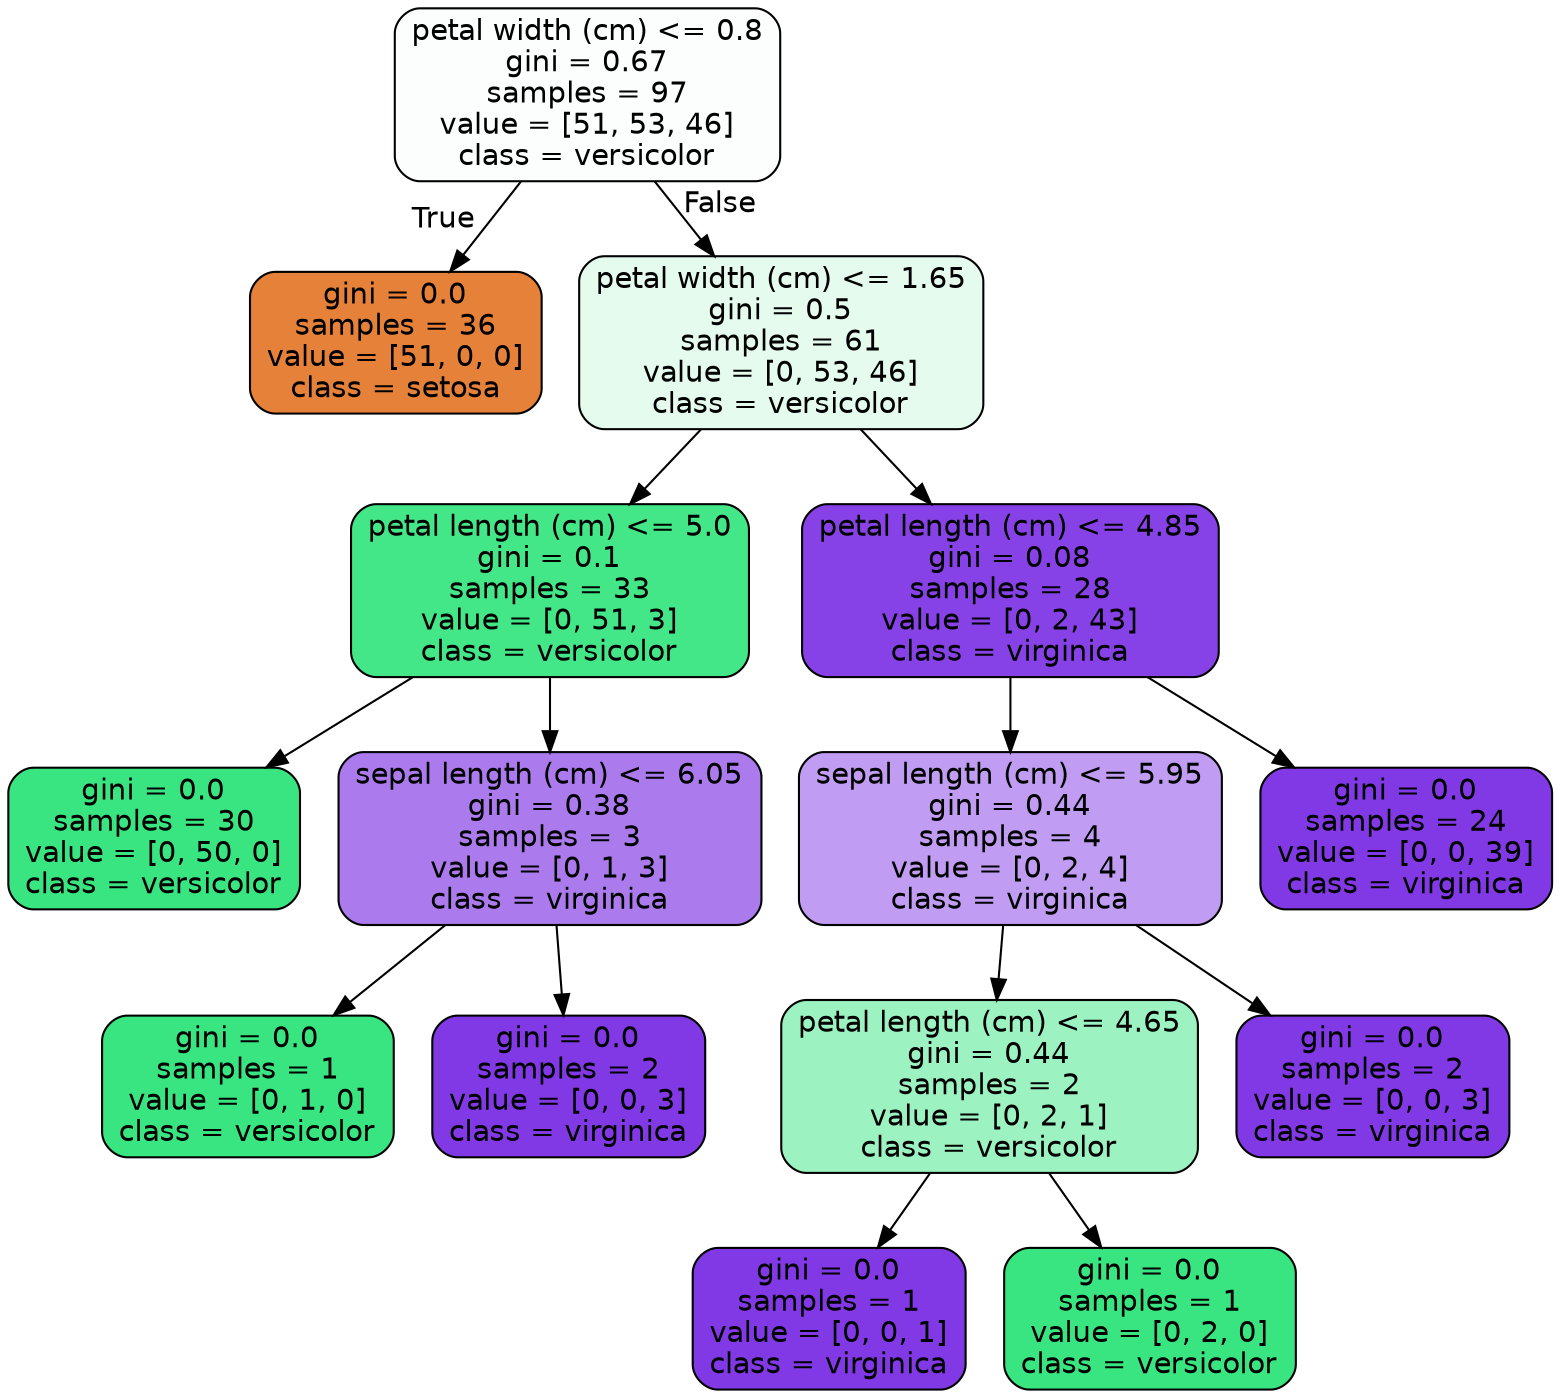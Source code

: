 digraph Tree {
node [shape=box, style="filled, rounded", color="black", fontname=helvetica] ;
edge [fontname=helvetica] ;
0 [label="petal width (cm) <= 0.8\ngini = 0.67\nsamples = 97\nvalue = [51, 53, 46]\nclass = versicolor", fillcolor="#39e58105"] ;
1 [label="gini = 0.0\nsamples = 36\nvalue = [51, 0, 0]\nclass = setosa", fillcolor="#e58139ff"] ;
0 -> 1 [labeldistance=2.5, labelangle=45, headlabel="True"] ;
2 [label="petal width (cm) <= 1.65\ngini = 0.5\nsamples = 61\nvalue = [0, 53, 46]\nclass = versicolor", fillcolor="#39e58122"] ;
0 -> 2 [labeldistance=2.5, labelangle=-45, headlabel="False"] ;
3 [label="petal length (cm) <= 5.0\ngini = 0.1\nsamples = 33\nvalue = [0, 51, 3]\nclass = versicolor", fillcolor="#39e581f0"] ;
2 -> 3 ;
4 [label="gini = 0.0\nsamples = 30\nvalue = [0, 50, 0]\nclass = versicolor", fillcolor="#39e581ff"] ;
3 -> 4 ;
5 [label="sepal length (cm) <= 6.05\ngini = 0.38\nsamples = 3\nvalue = [0, 1, 3]\nclass = virginica", fillcolor="#8139e5aa"] ;
3 -> 5 ;
6 [label="gini = 0.0\nsamples = 1\nvalue = [0, 1, 0]\nclass = versicolor", fillcolor="#39e581ff"] ;
5 -> 6 ;
7 [label="gini = 0.0\nsamples = 2\nvalue = [0, 0, 3]\nclass = virginica", fillcolor="#8139e5ff"] ;
5 -> 7 ;
8 [label="petal length (cm) <= 4.85\ngini = 0.08\nsamples = 28\nvalue = [0, 2, 43]\nclass = virginica", fillcolor="#8139e5f3"] ;
2 -> 8 ;
9 [label="sepal length (cm) <= 5.95\ngini = 0.44\nsamples = 4\nvalue = [0, 2, 4]\nclass = virginica", fillcolor="#8139e57f"] ;
8 -> 9 ;
10 [label="petal length (cm) <= 4.65\ngini = 0.44\nsamples = 2\nvalue = [0, 2, 1]\nclass = versicolor", fillcolor="#39e5817f"] ;
9 -> 10 ;
11 [label="gini = 0.0\nsamples = 1\nvalue = [0, 0, 1]\nclass = virginica", fillcolor="#8139e5ff"] ;
10 -> 11 ;
12 [label="gini = 0.0\nsamples = 1\nvalue = [0, 2, 0]\nclass = versicolor", fillcolor="#39e581ff"] ;
10 -> 12 ;
13 [label="gini = 0.0\nsamples = 2\nvalue = [0, 0, 3]\nclass = virginica", fillcolor="#8139e5ff"] ;
9 -> 13 ;
14 [label="gini = 0.0\nsamples = 24\nvalue = [0, 0, 39]\nclass = virginica", fillcolor="#8139e5ff"] ;
8 -> 14 ;
}